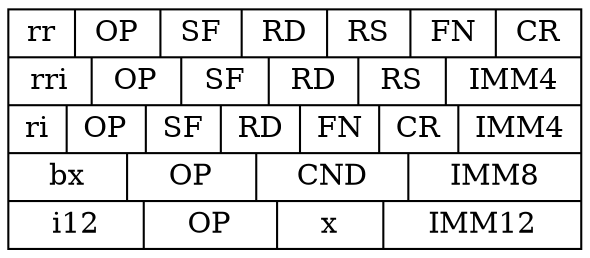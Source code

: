 digraph structs {
	rankdir	= LR;
	node [shape=record];
	
	tab1	[label = "{rr | OP | SF | RD | RS | FN | CR} | {rri | OP | SF | RD | RS | IMM4} | {ri | OP | SF | RD | FN | CR | IMM4} | {bx | OP | CND | IMM8} | {i12 | OP | x | IMM12}"];
//	struct1 [label="<f0> left|<f1> mid\ dle|<f2> right"];
//	struct2 [label="<f0> one|<f1> two"];
//	struct3 [label="hello\nworld |{ b |{c|<here> d|e}| f}| g | h"];
//	struct1:f1 -> struct2:f0;
//	struct1:f2 -> struct3:here;
} 
